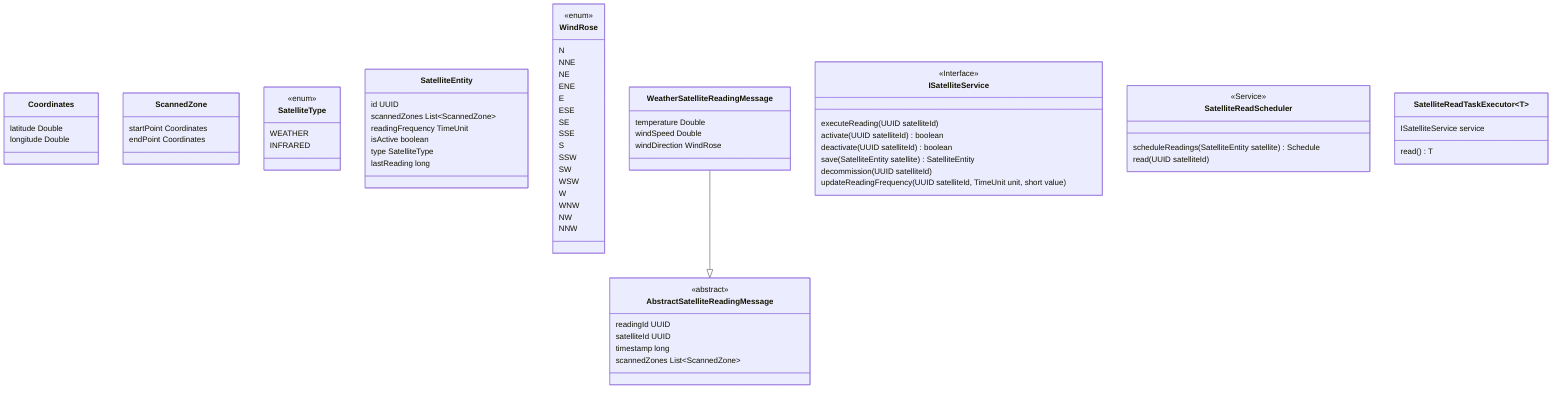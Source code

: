 classDiagram
	class Coordinates
		Coordinates: latitude Double
		Coordinates: longitude Double

	class ScannedZone
		ScannedZone : startPoint Coordinates
		ScannedZone : endPoint Coordinates
	
	class SatelliteType
		<<enum>> SatelliteType
		SatelliteType : WEATHER
		SatelliteType : INFRARED 

	class SatelliteEntity
		SatelliteEntity : id UUID
		SatelliteEntity : scannedZones List~ScannedZone~
		SatelliteEntity : readingFrequency TimeUnit
		SatelliteEntity : isActive boolean
		SatelliteEntity : type SatelliteType
		SatelliteEntity : lastReading long

	class WindRose
		<<enum>> WindRose
		WindRose : N
		WindRose : NNE
		WindRose : NE
		WindRose : ENE
		WindRose : E
		WindRose : ESE
		WindRose : SE
		WindRose : SSE
		WindRose : S
		WindRose : SSW
		WindRose : SW
		WindRose : WSW
		WindRose : W
		WindRose : WNW
		WindRose : NW
		WindRose : NNW

	class AbstractSatelliteReadingMessage
		<<abstract>> AbstractSatelliteReadingMessage
		AbstractSatelliteReadingMessage : readingId UUID
		AbstractSatelliteReadingMessage : satelliteId UUID
		AbstractSatelliteReadingMessage : timestamp long
		AbstractSatelliteReadingMessage : scannedZones List~ScannedZone~

	class WeatherSatelliteReadingMessage
		WeatherSatelliteReadingMessage : temperature Double
		WeatherSatelliteReadingMessage : windSpeed Double
		WeatherSatelliteReadingMessage : windDirection WindRose

	class ISatelliteService
		<<Interface>> ISatelliteService
		%% Executes a reading without change the already scheduled
		ISatelliteService : executeReading(UUID satelliteId)
		%% sets isActive as true and schedules readings
		ISatelliteService : activate(UUID satelliteId) boolean
		%% sets isActive as false and cancels future readings
		ISatelliteService : deactivate(UUID satelliteId) boolean
		%% save and schedule a read
		ISatelliteService : save(SatelliteEntity satellite) SatelliteEntity
		%% Deletes a satellite
		ISatelliteService : decommission(UUID satelliteId)
		%% Updates a satellite, cancels previous readings and schedules future readings
		ISatelliteService : updateReadingFrequency(UUID satelliteId, TimeUnit unit, short value)

	class SatelliteReadScheduler
		<<Service>> SatelliteReadScheduler
		%% Create the executor %%
		SatelliteReadScheduler : scheduleReadings(SatelliteEntity satellite) Schedule
		%% Create and send a kafka message %%
		SatelliteReadScheduler : read(UUID satelliteId) 

	%% Creates and send the message to kafka topic
	class SatelliteReadTaskExecutor~T~
		SatelliteReadTaskExecutor : ISatelliteService service
		SatelliteReadTaskExecutor : read() T

	WeatherSatelliteReadingMessage --|> AbstractSatelliteReadingMessage